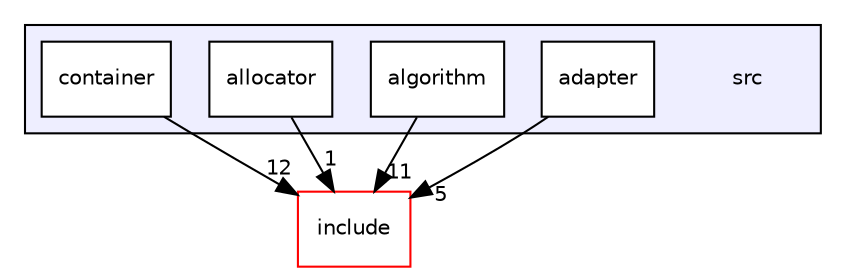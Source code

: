 digraph "src" {
  compound=true
  node [ fontsize="10", fontname="Helvetica"];
  edge [ labelfontsize="10", labelfontname="Helvetica"];
  subgraph clusterdir_68267d1309a1af8e8297ef4c3efbcdba {
    graph [ bgcolor="#eeeeff", pencolor="black", label="" URL="dir_68267d1309a1af8e8297ef4c3efbcdba.html"];
    dir_68267d1309a1af8e8297ef4c3efbcdba [shape=plaintext label="src"];
  dir_5ca3062ce54a4edb05145e6c32002940 [shape=box label="adapter" fillcolor="white" style="filled" URL="dir_5ca3062ce54a4edb05145e6c32002940.html"];
  dir_fbc178c12bd249518b3c0868875b8083 [shape=box label="algorithm" fillcolor="white" style="filled" URL="dir_fbc178c12bd249518b3c0868875b8083.html"];
  dir_976430ae8fd41999a8980c044d3e2daa [shape=box label="allocator" fillcolor="white" style="filled" URL="dir_976430ae8fd41999a8980c044d3e2daa.html"];
  dir_1b313d86a3cedf427c8a82c0995b1bb6 [shape=box label="container" fillcolor="white" style="filled" URL="dir_1b313d86a3cedf427c8a82c0995b1bb6.html"];
  }
  dir_d44c64559bbebec7f509842c48db8b23 [shape=box label="include" fillcolor="white" style="filled" color="red" URL="dir_d44c64559bbebec7f509842c48db8b23.html"];
  dir_5ca3062ce54a4edb05145e6c32002940->dir_d44c64559bbebec7f509842c48db8b23 [headlabel="5", labeldistance=1.5 headhref="dir_000016_000012.html"];
  dir_976430ae8fd41999a8980c044d3e2daa->dir_d44c64559bbebec7f509842c48db8b23 [headlabel="1", labeldistance=1.5 headhref="dir_000018_000012.html"];
  dir_1b313d86a3cedf427c8a82c0995b1bb6->dir_d44c64559bbebec7f509842c48db8b23 [headlabel="12", labeldistance=1.5 headhref="dir_000019_000012.html"];
  dir_fbc178c12bd249518b3c0868875b8083->dir_d44c64559bbebec7f509842c48db8b23 [headlabel="11", labeldistance=1.5 headhref="dir_000017_000012.html"];
}
